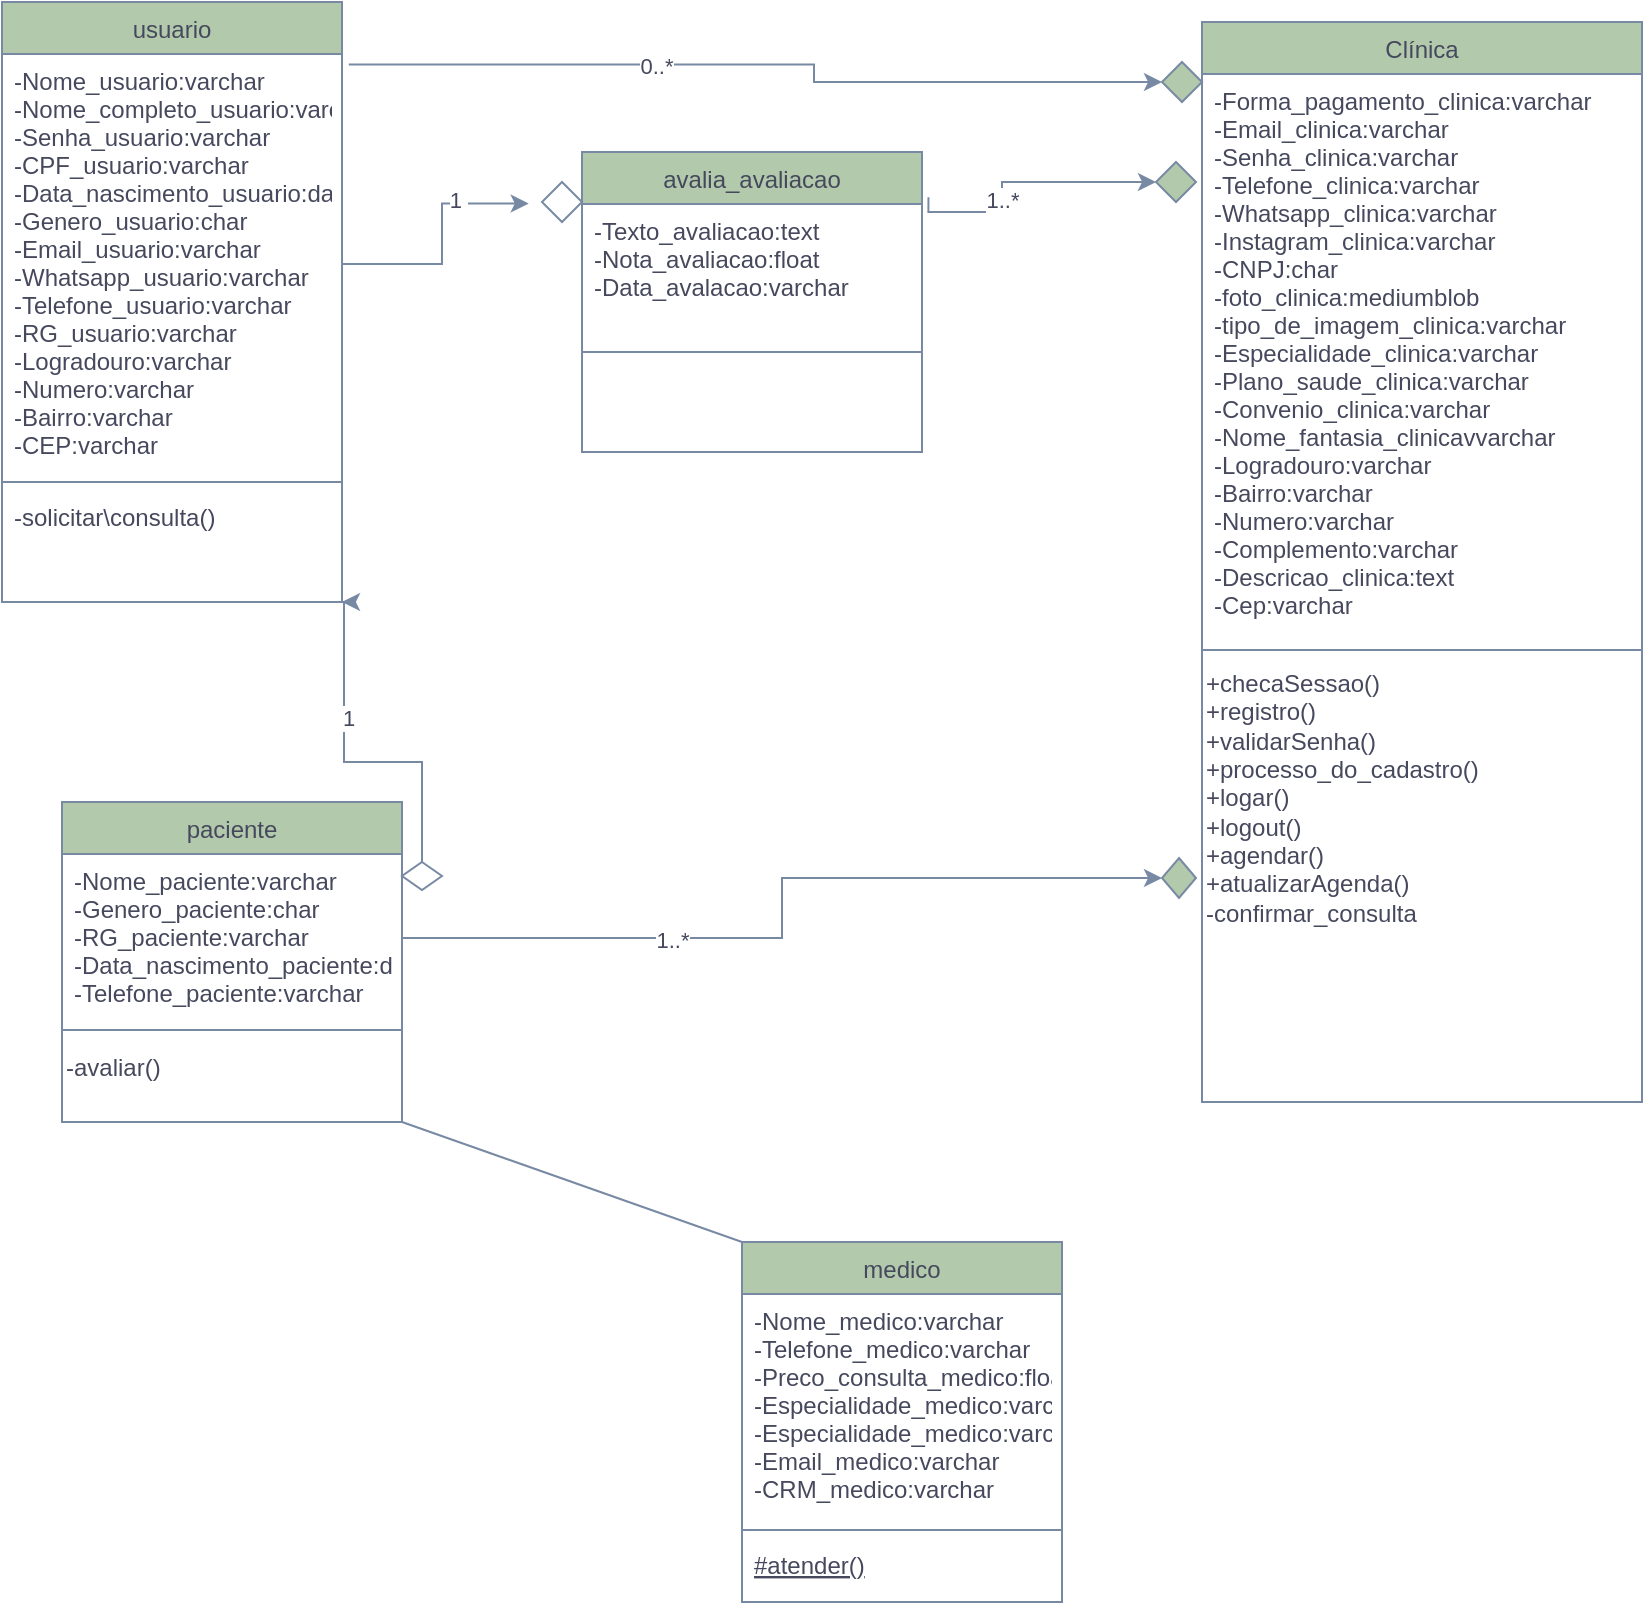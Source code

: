 <mxfile version="22.0.3" type="github">
  <diagram id="C5RBs43oDa-KdzZeNtuy" name="Page-1">
    <mxGraphModel dx="2574" dy="545" grid="1" gridSize="10" guides="1" tooltips="1" connect="1" arrows="1" fold="1" page="1" pageScale="1" pageWidth="827" pageHeight="1169" math="0" shadow="0">
      <root>
        <mxCell id="WIyWlLk6GJQsqaUBKTNV-0" />
        <mxCell id="WIyWlLk6GJQsqaUBKTNV-1" parent="WIyWlLk6GJQsqaUBKTNV-0" />
        <mxCell id="zkfFHV4jXpPFQw0GAbJ--0" value="Clínica" style="swimlane;fontStyle=0;align=center;verticalAlign=top;childLayout=stackLayout;horizontal=1;startSize=26;horizontalStack=0;resizeParent=1;resizeLast=0;collapsible=1;marginBottom=0;rounded=0;shadow=0;strokeWidth=1;labelBackgroundColor=none;fillColor=#B2C9AB;strokeColor=#788AA3;fontColor=#46495D;" parent="WIyWlLk6GJQsqaUBKTNV-1" vertex="1">
          <mxGeometry x="-630" y="20" width="220" height="540" as="geometry">
            <mxRectangle x="230" y="140" width="160" height="26" as="alternateBounds" />
          </mxGeometry>
        </mxCell>
        <mxCell id="zkfFHV4jXpPFQw0GAbJ--1" value="-Forma_pagamento_clinica:varchar &#xa;-Email_clinica:varchar&#xa;-Senha_clinica:varchar &#xa;-Telefone_clinica:varchar &#xa;-Whatsapp_clinica:varchar&#xa;-Instagram_clinica:varchar &#xa;-CNPJ:char        &#xa;-foto_clinica:mediumblob      &#xa;-tipo_de_imagem_clinica:varchar&#xa;-Especialidade_clinica:varchar &#xa;-Plano_saude_clinica:varchar &#xa;-Convenio_clinica:varchar&#xa;-Nome_fantasia_clinicavvarchar     &#xa;-Logradouro:varchar&#xa;-Bairro:varchar&#xa;-Numero:varchar &#xa;-Complemento:varchar &#xa;-Descricao_clinica:text    &#xa;-Cep:varchar" style="text;align=left;verticalAlign=top;spacingLeft=4;spacingRight=4;overflow=hidden;rotatable=0;points=[[0,0.5],[1,0.5]];portConstraint=eastwest;labelBackgroundColor=none;fontColor=#46495D;" parent="zkfFHV4jXpPFQw0GAbJ--0" vertex="1">
          <mxGeometry y="26" width="220" height="284" as="geometry" />
        </mxCell>
        <mxCell id="zkfFHV4jXpPFQw0GAbJ--4" value="" style="line;html=1;strokeWidth=1;align=left;verticalAlign=middle;spacingTop=-1;spacingLeft=3;spacingRight=3;rotatable=0;labelPosition=right;points=[];portConstraint=eastwest;labelBackgroundColor=none;fillColor=#B2C9AB;strokeColor=#788AA3;fontColor=#46495D;" parent="zkfFHV4jXpPFQw0GAbJ--0" vertex="1">
          <mxGeometry y="310" width="220" height="8" as="geometry" />
        </mxCell>
        <mxCell id="E5-ur5XAdUrFo-cO7aPw-6" value="&lt;div&gt;+checaSessao()&lt;/div&gt;&lt;div&gt;+registro()&lt;/div&gt;&lt;div&gt;+validarSenha()&lt;/div&gt;&lt;div&gt;+processo_do_cadastro()&lt;/div&gt;&lt;div&gt;+logar()&lt;/div&gt;&lt;div&gt;+logout()&lt;/div&gt;&lt;div&gt;+agendar()&lt;/div&gt;&lt;div&gt;+atualizarAgenda()&lt;/div&gt;&lt;div&gt;-confirmar_consulta&lt;/div&gt;" style="text;html=1;align=left;verticalAlign=middle;resizable=0;points=[];autosize=1;strokeColor=none;fillColor=none;labelBackgroundColor=none;fontColor=#46495D;" parent="zkfFHV4jXpPFQw0GAbJ--0" vertex="1">
          <mxGeometry y="318" width="220" height="140" as="geometry" />
        </mxCell>
        <mxCell id="zkfFHV4jXpPFQw0GAbJ--6" value="medico" style="swimlane;fontStyle=0;align=center;verticalAlign=top;childLayout=stackLayout;horizontal=1;startSize=26;horizontalStack=0;resizeParent=1;resizeLast=0;collapsible=1;marginBottom=0;rounded=0;shadow=0;strokeWidth=1;labelBackgroundColor=none;fillColor=#B2C9AB;strokeColor=#788AA3;fontColor=#46495D;" parent="WIyWlLk6GJQsqaUBKTNV-1" vertex="1">
          <mxGeometry x="-860" y="630" width="160" height="180" as="geometry">
            <mxRectangle x="130" y="380" width="160" height="26" as="alternateBounds" />
          </mxGeometry>
        </mxCell>
        <mxCell id="zkfFHV4jXpPFQw0GAbJ--7" value="-Nome_medico:varchar&#xa;-Telefone_medico:varchar&#xa;-Preco_consulta_medico:float&#xa;-Especialidade_medico:varchar&#xa;-Especialidade_medico:varchar&#xa;-Email_medico:varchar&#xa;-CRM_medico:varchar" style="text;align=left;verticalAlign=top;spacingLeft=4;spacingRight=4;overflow=hidden;rotatable=0;points=[[0,0.5],[1,0.5]];portConstraint=eastwest;labelBackgroundColor=none;fontColor=#46495D;" parent="zkfFHV4jXpPFQw0GAbJ--6" vertex="1">
          <mxGeometry y="26" width="160" height="114" as="geometry" />
        </mxCell>
        <mxCell id="zkfFHV4jXpPFQw0GAbJ--9" value="" style="line;html=1;strokeWidth=1;align=left;verticalAlign=middle;spacingTop=-1;spacingLeft=3;spacingRight=3;rotatable=0;labelPosition=right;points=[];portConstraint=eastwest;labelBackgroundColor=none;fillColor=#B2C9AB;strokeColor=#788AA3;fontColor=#46495D;" parent="zkfFHV4jXpPFQw0GAbJ--6" vertex="1">
          <mxGeometry y="140" width="160" height="8" as="geometry" />
        </mxCell>
        <mxCell id="zkfFHV4jXpPFQw0GAbJ--10" value="#atender()" style="text;align=left;verticalAlign=top;spacingLeft=4;spacingRight=4;overflow=hidden;rotatable=0;points=[[0,0.5],[1,0.5]];portConstraint=eastwest;fontStyle=4;labelBackgroundColor=none;fontColor=#46495D;" parent="zkfFHV4jXpPFQw0GAbJ--6" vertex="1">
          <mxGeometry y="148" width="160" height="26" as="geometry" />
        </mxCell>
        <mxCell id="zkfFHV4jXpPFQw0GAbJ--13" value="paciente" style="swimlane;fontStyle=0;align=center;verticalAlign=top;childLayout=stackLayout;horizontal=1;startSize=26;horizontalStack=0;resizeParent=1;resizeLast=0;collapsible=1;marginBottom=0;rounded=0;shadow=0;strokeWidth=1;labelBackgroundColor=none;fillColor=#B2C9AB;strokeColor=#788AA3;fontColor=#46495D;" parent="WIyWlLk6GJQsqaUBKTNV-1" vertex="1">
          <mxGeometry x="-1200" y="410" width="170" height="160" as="geometry">
            <mxRectangle x="340" y="380" width="170" height="26" as="alternateBounds" />
          </mxGeometry>
        </mxCell>
        <mxCell id="zkfFHV4jXpPFQw0GAbJ--14" value="-Nome_paciente:varchar&#xa;-Genero_paciente:char&#xa;-RG_paciente:varchar&#xa;-Data_nascimento_paciente:datetime&#xa;-Telefone_paciente:varchar" style="text;align=left;verticalAlign=top;spacingLeft=4;spacingRight=4;overflow=hidden;rotatable=0;points=[[0,0.5],[1,0.5]];portConstraint=eastwest;labelBackgroundColor=none;fontColor=#46495D;" parent="zkfFHV4jXpPFQw0GAbJ--13" vertex="1">
          <mxGeometry y="26" width="170" height="84" as="geometry" />
        </mxCell>
        <mxCell id="zkfFHV4jXpPFQw0GAbJ--15" value="" style="line;html=1;strokeWidth=1;align=left;verticalAlign=middle;spacingTop=-1;spacingLeft=3;spacingRight=3;rotatable=0;labelPosition=right;points=[];portConstraint=eastwest;labelBackgroundColor=none;fillColor=#B2C9AB;strokeColor=#788AA3;fontColor=#46495D;" parent="zkfFHV4jXpPFQw0GAbJ--13" vertex="1">
          <mxGeometry y="110" width="170" height="8" as="geometry" />
        </mxCell>
        <mxCell id="CIkce1XbM3NZMzvoLtDI-40" value="-avaliar()" style="text;html=1;align=left;verticalAlign=middle;resizable=0;points=[];autosize=1;strokeColor=none;fillColor=none;fontColor=#46495D;" vertex="1" parent="zkfFHV4jXpPFQw0GAbJ--13">
          <mxGeometry y="118" width="170" height="30" as="geometry" />
        </mxCell>
        <mxCell id="CIkce1XbM3NZMzvoLtDI-15" style="edgeStyle=orthogonalEdgeStyle;rounded=0;orthogonalLoop=1;jettySize=auto;html=1;exitX=1.019;exitY=-0.048;exitDx=0;exitDy=0;labelBackgroundColor=none;strokeColor=#788AA3;fontColor=default;exitPerimeter=0;entryX=0;entryY=0.5;entryDx=0;entryDy=0;" edge="1" parent="WIyWlLk6GJQsqaUBKTNV-1" source="zkfFHV4jXpPFQw0GAbJ--18" target="CIkce1XbM3NZMzvoLtDI-17">
          <mxGeometry relative="1" as="geometry">
            <mxPoint x="-660" y="100" as="targetPoint" />
            <Array as="points">
              <mxPoint x="-767" y="115" />
              <mxPoint x="-730" y="115" />
              <mxPoint x="-730" y="100" />
            </Array>
          </mxGeometry>
        </mxCell>
        <mxCell id="CIkce1XbM3NZMzvoLtDI-25" value="1..*" style="edgeLabel;html=1;align=center;verticalAlign=middle;resizable=0;points=[];fontColor=#46495D;" vertex="1" connectable="0" parent="CIkce1XbM3NZMzvoLtDI-15">
          <mxGeometry x="-0.257" relative="1" as="geometry">
            <mxPoint as="offset" />
          </mxGeometry>
        </mxCell>
        <mxCell id="zkfFHV4jXpPFQw0GAbJ--17" value="avalia_avaliacao" style="swimlane;fontStyle=0;align=center;verticalAlign=top;childLayout=stackLayout;horizontal=1;startSize=26;horizontalStack=0;resizeParent=1;resizeLast=0;collapsible=1;marginBottom=0;rounded=0;shadow=0;strokeWidth=1;labelBackgroundColor=none;fillColor=#B2C9AB;strokeColor=#788AA3;fontColor=#46495D;" parent="WIyWlLk6GJQsqaUBKTNV-1" vertex="1">
          <mxGeometry x="-940" y="85" width="170" height="150" as="geometry">
            <mxRectangle x="550" y="140" width="160" height="26" as="alternateBounds" />
          </mxGeometry>
        </mxCell>
        <mxCell id="zkfFHV4jXpPFQw0GAbJ--18" value="-Texto_avaliacao:text        &#xa;-Nota_avaliacao:float&#xa;-Data_avalacao:varchar" style="text;align=left;verticalAlign=top;spacingLeft=4;spacingRight=4;overflow=hidden;rotatable=0;points=[[0,0.5],[1,0.5]];portConstraint=eastwest;labelBackgroundColor=none;fontColor=#46495D;" parent="zkfFHV4jXpPFQw0GAbJ--17" vertex="1">
          <mxGeometry y="26" width="170" height="70" as="geometry" />
        </mxCell>
        <mxCell id="zkfFHV4jXpPFQw0GAbJ--23" value="" style="line;html=1;strokeWidth=1;align=left;verticalAlign=middle;spacingTop=-1;spacingLeft=3;spacingRight=3;rotatable=0;labelPosition=right;points=[];portConstraint=eastwest;labelBackgroundColor=none;fillColor=#B2C9AB;strokeColor=#788AA3;fontColor=#46495D;" parent="zkfFHV4jXpPFQw0GAbJ--17" vertex="1">
          <mxGeometry y="96" width="170" height="8" as="geometry" />
        </mxCell>
        <mxCell id="CIkce1XbM3NZMzvoLtDI-7" value="usuario" style="swimlane;fontStyle=0;align=center;verticalAlign=top;childLayout=stackLayout;horizontal=1;startSize=26;horizontalStack=0;resizeParent=1;resizeLast=0;collapsible=1;marginBottom=0;rounded=0;shadow=0;strokeWidth=1;labelBackgroundColor=none;fillColor=#B2C9AB;strokeColor=#788AA3;fontColor=#46495D;" vertex="1" parent="WIyWlLk6GJQsqaUBKTNV-1">
          <mxGeometry x="-1230" y="10" width="170" height="300" as="geometry">
            <mxRectangle x="550" y="140" width="160" height="26" as="alternateBounds" />
          </mxGeometry>
        </mxCell>
        <mxCell id="CIkce1XbM3NZMzvoLtDI-8" value="-Nome_usuario:varchar&#xa;-Nome_completo_usuario:varchar&#xa;-Senha_usuario:varchar&#xa;-CPF_usuario:varchar    &#xa;-Data_nascimento_usuario:date        &#xa;-Genero_usuario:char    &#xa;-Email_usuario:varchar    &#xa;-Whatsapp_usuario:varchar    &#xa;-Telefone_usuario:varchar    &#xa;-RG_usuario:varchar    &#xa;-Logradouro:varchar    &#xa;-Numero:varchar    &#xa;-Bairro:varchar    &#xa;-CEP:varchar" style="text;align=left;verticalAlign=top;spacingLeft=4;spacingRight=4;overflow=hidden;rotatable=0;points=[[0,0.5],[1,0.5]];portConstraint=eastwest;labelBackgroundColor=none;fontColor=#46495D;" vertex="1" parent="CIkce1XbM3NZMzvoLtDI-7">
          <mxGeometry y="26" width="170" height="210" as="geometry" />
        </mxCell>
        <mxCell id="CIkce1XbM3NZMzvoLtDI-22" value="" style="line;html=1;strokeWidth=1;align=left;verticalAlign=middle;spacingTop=-1;spacingLeft=3;spacingRight=3;rotatable=0;labelPosition=right;points=[];portConstraint=eastwest;labelBackgroundColor=none;fillColor=#B2C9AB;strokeColor=#788AA3;fontColor=#46495D;" vertex="1" parent="CIkce1XbM3NZMzvoLtDI-7">
          <mxGeometry y="236" width="170" height="8" as="geometry" />
        </mxCell>
        <mxCell id="CIkce1XbM3NZMzvoLtDI-10" value="-solicitar\consulta()" style="text;align=left;verticalAlign=top;spacingLeft=4;spacingRight=4;overflow=hidden;rotatable=0;points=[[0,0.5],[1,0.5]];portConstraint=eastwest;labelBackgroundColor=none;fontColor=#46495D;" vertex="1" parent="CIkce1XbM3NZMzvoLtDI-7">
          <mxGeometry y="244" width="170" height="26" as="geometry" />
        </mxCell>
        <mxCell id="CIkce1XbM3NZMzvoLtDI-17" value="" style="whiteSpace=wrap;html=1;shape=rhombus;perimeter=rhombusPerimeter;fillColor=#B2C9AB;labelBackgroundColor=none;strokeColor=#788AA3;fontColor=#46495D;" vertex="1" parent="WIyWlLk6GJQsqaUBKTNV-1">
          <mxGeometry x="-653" y="90" width="20" height="20" as="geometry" />
        </mxCell>
        <mxCell id="CIkce1XbM3NZMzvoLtDI-21" value="" style="rhombus;whiteSpace=wrap;html=1;fillColor=#B2C9AB;labelBackgroundColor=none;strokeColor=#788AA3;fontColor=#46495D;" vertex="1" parent="WIyWlLk6GJQsqaUBKTNV-1">
          <mxGeometry x="-650" y="40" width="20" height="20" as="geometry" />
        </mxCell>
        <mxCell id="CIkce1XbM3NZMzvoLtDI-24" style="edgeStyle=orthogonalEdgeStyle;rounded=0;orthogonalLoop=1;jettySize=auto;html=1;exitX=1.02;exitY=0.025;exitDx=0;exitDy=0;entryX=0;entryY=0.5;entryDx=0;entryDy=0;exitPerimeter=0;labelBackgroundColor=none;strokeColor=#788AA3;fontColor=default;" edge="1" parent="WIyWlLk6GJQsqaUBKTNV-1" source="CIkce1XbM3NZMzvoLtDI-8" target="CIkce1XbM3NZMzvoLtDI-21">
          <mxGeometry relative="1" as="geometry">
            <Array as="points">
              <mxPoint x="-824" y="50" />
            </Array>
          </mxGeometry>
        </mxCell>
        <mxCell id="CIkce1XbM3NZMzvoLtDI-26" value="0..*" style="edgeLabel;html=1;align=center;verticalAlign=middle;resizable=0;points=[];fontColor=#46495D;" vertex="1" connectable="0" parent="CIkce1XbM3NZMzvoLtDI-24">
          <mxGeometry x="-0.262" y="-1" relative="1" as="geometry">
            <mxPoint y="-1" as="offset" />
          </mxGeometry>
        </mxCell>
        <mxCell id="CIkce1XbM3NZMzvoLtDI-28" value="" style="endArrow=none;html=1;rounded=0;strokeColor=#788AA3;fontColor=#46495D;fillColor=#B2C9AB;entryX=1;entryY=1;entryDx=0;entryDy=0;exitX=0;exitY=0;exitDx=0;exitDy=0;" edge="1" parent="WIyWlLk6GJQsqaUBKTNV-1" source="zkfFHV4jXpPFQw0GAbJ--6" target="zkfFHV4jXpPFQw0GAbJ--13">
          <mxGeometry width="50" height="50" relative="1" as="geometry">
            <mxPoint x="-775" y="850" as="sourcePoint" />
            <mxPoint x="-460" y="580" as="targetPoint" />
          </mxGeometry>
        </mxCell>
        <mxCell id="CIkce1XbM3NZMzvoLtDI-29" style="edgeStyle=orthogonalEdgeStyle;rounded=0;orthogonalLoop=1;jettySize=auto;html=1;strokeColor=#788AA3;fontColor=#46495D;fillColor=#B2C9AB;entryX=0;entryY=0.5;entryDx=0;entryDy=0;" edge="1" parent="WIyWlLk6GJQsqaUBKTNV-1" source="zkfFHV4jXpPFQw0GAbJ--14" target="CIkce1XbM3NZMzvoLtDI-31">
          <mxGeometry relative="1" as="geometry">
            <mxPoint x="-780" y="280" as="targetPoint" />
          </mxGeometry>
        </mxCell>
        <mxCell id="CIkce1XbM3NZMzvoLtDI-55" value="1..*" style="edgeLabel;html=1;align=center;verticalAlign=middle;resizable=0;points=[];fontColor=#46495D;" vertex="1" connectable="0" parent="CIkce1XbM3NZMzvoLtDI-29">
          <mxGeometry x="-0.342" y="-1" relative="1" as="geometry">
            <mxPoint as="offset" />
          </mxGeometry>
        </mxCell>
        <mxCell id="CIkce1XbM3NZMzvoLtDI-31" value="" style="rhombus;whiteSpace=wrap;html=1;strokeColor=#788AA3;fontColor=#46495D;fillColor=#B2C9AB;" vertex="1" parent="WIyWlLk6GJQsqaUBKTNV-1">
          <mxGeometry x="-650" y="438" width="17" height="20" as="geometry" />
        </mxCell>
        <mxCell id="CIkce1XbM3NZMzvoLtDI-39" value="" style="rhombus;whiteSpace=wrap;html=1;strokeColor=#788AA3;fontColor=#46495D;fillColor=none;" vertex="1" parent="WIyWlLk6GJQsqaUBKTNV-1">
          <mxGeometry x="-1030" y="440" width="20" height="14" as="geometry" />
        </mxCell>
        <mxCell id="CIkce1XbM3NZMzvoLtDI-47" style="edgeStyle=orthogonalEdgeStyle;rounded=0;orthogonalLoop=1;jettySize=auto;html=1;strokeColor=#788AA3;fontColor=#46495D;fillColor=#B2C9AB;" edge="1" parent="WIyWlLk6GJQsqaUBKTNV-1" source="CIkce1XbM3NZMzvoLtDI-39">
          <mxGeometry relative="1" as="geometry">
            <mxPoint x="-1060" y="310" as="targetPoint" />
            <Array as="points">
              <mxPoint x="-1020" y="390" />
              <mxPoint x="-1059" y="390" />
              <mxPoint x="-1059" y="310" />
            </Array>
          </mxGeometry>
        </mxCell>
        <mxCell id="CIkce1XbM3NZMzvoLtDI-51" value="1" style="edgeLabel;html=1;align=center;verticalAlign=middle;resizable=0;points=[];fontColor=#46495D;" vertex="1" connectable="0" parent="CIkce1XbM3NZMzvoLtDI-47">
          <mxGeometry x="0.31" y="-2" relative="1" as="geometry">
            <mxPoint as="offset" />
          </mxGeometry>
        </mxCell>
        <mxCell id="CIkce1XbM3NZMzvoLtDI-52" value="" style="rhombus;whiteSpace=wrap;html=1;strokeColor=#788AA3;fontColor=#46495D;fillColor=none;" vertex="1" parent="WIyWlLk6GJQsqaUBKTNV-1">
          <mxGeometry x="-960" y="100" width="20" height="20" as="geometry" />
        </mxCell>
        <mxCell id="CIkce1XbM3NZMzvoLtDI-53" style="edgeStyle=orthogonalEdgeStyle;rounded=0;orthogonalLoop=1;jettySize=auto;html=1;entryX=-0.332;entryY=0.539;entryDx=0;entryDy=0;entryPerimeter=0;strokeColor=#788AA3;fontColor=#46495D;fillColor=#B2C9AB;" edge="1" parent="WIyWlLk6GJQsqaUBKTNV-1" source="CIkce1XbM3NZMzvoLtDI-8" target="CIkce1XbM3NZMzvoLtDI-52">
          <mxGeometry relative="1" as="geometry" />
        </mxCell>
        <mxCell id="CIkce1XbM3NZMzvoLtDI-54" value="1&amp;nbsp;" style="edgeLabel;html=1;align=center;verticalAlign=middle;resizable=0;points=[];fontColor=#46495D;" vertex="1" connectable="0" parent="CIkce1XbM3NZMzvoLtDI-53">
          <mxGeometry x="0.421" y="2" relative="1" as="geometry">
            <mxPoint as="offset" />
          </mxGeometry>
        </mxCell>
      </root>
    </mxGraphModel>
  </diagram>
</mxfile>
